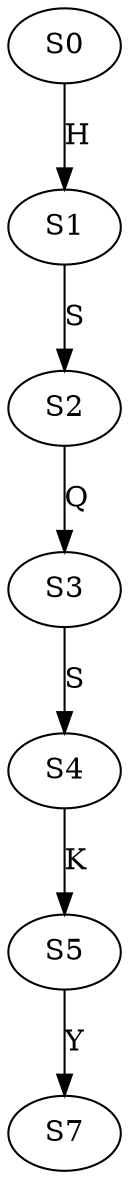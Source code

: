 strict digraph  {
	S0 -> S1 [ label = H ];
	S1 -> S2 [ label = S ];
	S2 -> S3 [ label = Q ];
	S3 -> S4 [ label = S ];
	S4 -> S5 [ label = K ];
	S5 -> S7 [ label = Y ];
}

